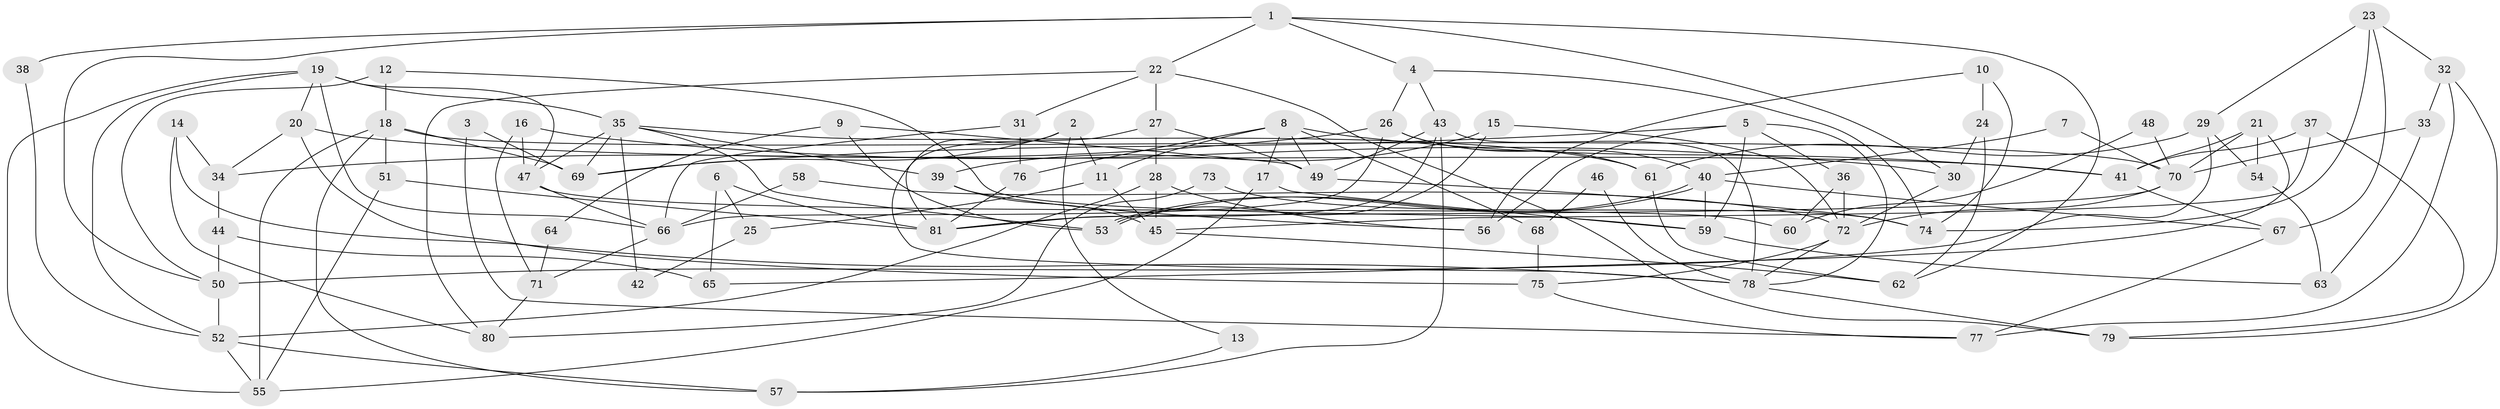// Generated by graph-tools (version 1.1) at 2025/50/03/09/25 04:50:40]
// undirected, 81 vertices, 162 edges
graph export_dot {
graph [start="1"]
  node [color=gray90,style=filled];
  1;
  2;
  3;
  4;
  5;
  6;
  7;
  8;
  9;
  10;
  11;
  12;
  13;
  14;
  15;
  16;
  17;
  18;
  19;
  20;
  21;
  22;
  23;
  24;
  25;
  26;
  27;
  28;
  29;
  30;
  31;
  32;
  33;
  34;
  35;
  36;
  37;
  38;
  39;
  40;
  41;
  42;
  43;
  44;
  45;
  46;
  47;
  48;
  49;
  50;
  51;
  52;
  53;
  54;
  55;
  56;
  57;
  58;
  59;
  60;
  61;
  62;
  63;
  64;
  65;
  66;
  67;
  68;
  69;
  70;
  71;
  72;
  73;
  74;
  75;
  76;
  77;
  78;
  79;
  80;
  81;
  1 -- 4;
  1 -- 22;
  1 -- 30;
  1 -- 38;
  1 -- 50;
  1 -- 62;
  2 -- 81;
  2 -- 69;
  2 -- 11;
  2 -- 13;
  3 -- 69;
  3 -- 77;
  4 -- 74;
  4 -- 26;
  4 -- 43;
  5 -- 69;
  5 -- 59;
  5 -- 36;
  5 -- 56;
  5 -- 78;
  6 -- 65;
  6 -- 81;
  6 -- 25;
  7 -- 40;
  7 -- 70;
  8 -- 17;
  8 -- 11;
  8 -- 41;
  8 -- 49;
  8 -- 68;
  8 -- 76;
  9 -- 53;
  9 -- 49;
  9 -- 64;
  10 -- 74;
  10 -- 56;
  10 -- 24;
  11 -- 45;
  11 -- 25;
  12 -- 18;
  12 -- 50;
  12 -- 59;
  13 -- 57;
  14 -- 78;
  14 -- 80;
  14 -- 34;
  15 -- 72;
  15 -- 53;
  15 -- 39;
  16 -- 47;
  16 -- 30;
  16 -- 71;
  17 -- 55;
  17 -- 59;
  18 -- 70;
  18 -- 57;
  18 -- 51;
  18 -- 55;
  18 -- 69;
  19 -- 55;
  19 -- 20;
  19 -- 35;
  19 -- 47;
  19 -- 52;
  19 -- 66;
  20 -- 34;
  20 -- 75;
  20 -- 41;
  21 -- 41;
  21 -- 70;
  21 -- 54;
  21 -- 65;
  22 -- 31;
  22 -- 79;
  22 -- 27;
  22 -- 80;
  23 -- 32;
  23 -- 67;
  23 -- 29;
  23 -- 74;
  24 -- 62;
  24 -- 30;
  25 -- 42;
  26 -- 61;
  26 -- 66;
  26 -- 34;
  26 -- 40;
  27 -- 49;
  27 -- 28;
  27 -- 78;
  28 -- 56;
  28 -- 45;
  28 -- 52;
  29 -- 50;
  29 -- 54;
  29 -- 61;
  30 -- 72;
  31 -- 76;
  31 -- 66;
  32 -- 33;
  32 -- 79;
  32 -- 77;
  33 -- 70;
  33 -- 63;
  34 -- 44;
  35 -- 39;
  35 -- 42;
  35 -- 47;
  35 -- 53;
  35 -- 61;
  35 -- 69;
  36 -- 72;
  36 -- 60;
  37 -- 41;
  37 -- 45;
  37 -- 79;
  38 -- 52;
  39 -- 45;
  39 -- 56;
  40 -- 53;
  40 -- 53;
  40 -- 59;
  40 -- 67;
  41 -- 67;
  43 -- 78;
  43 -- 49;
  43 -- 57;
  43 -- 81;
  44 -- 50;
  44 -- 65;
  45 -- 62;
  46 -- 68;
  46 -- 78;
  47 -- 60;
  47 -- 66;
  48 -- 70;
  48 -- 60;
  49 -- 74;
  50 -- 52;
  51 -- 55;
  51 -- 81;
  52 -- 55;
  52 -- 57;
  54 -- 63;
  58 -- 72;
  58 -- 66;
  59 -- 63;
  61 -- 62;
  64 -- 71;
  66 -- 71;
  67 -- 77;
  68 -- 75;
  70 -- 81;
  70 -- 72;
  71 -- 80;
  72 -- 78;
  72 -- 75;
  73 -- 80;
  73 -- 74;
  75 -- 77;
  76 -- 81;
  78 -- 79;
}
